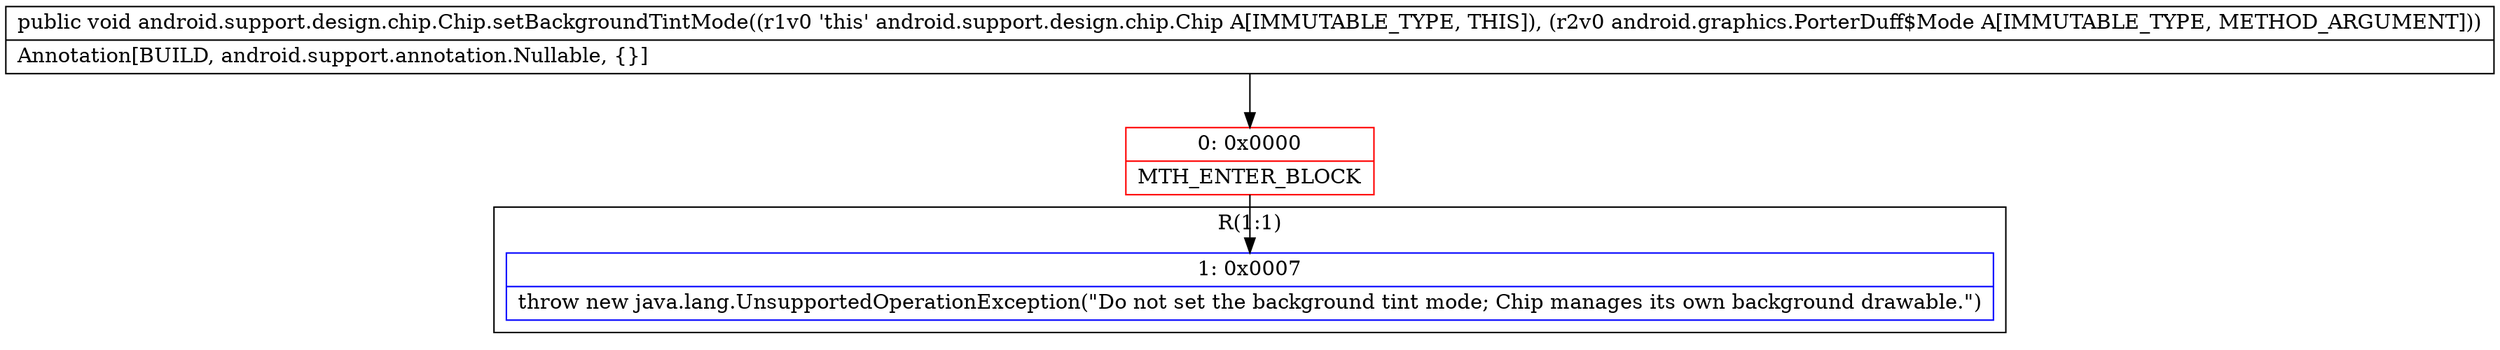 digraph "CFG forandroid.support.design.chip.Chip.setBackgroundTintMode(Landroid\/graphics\/PorterDuff$Mode;)V" {
subgraph cluster_Region_2085030596 {
label = "R(1:1)";
node [shape=record,color=blue];
Node_1 [shape=record,label="{1\:\ 0x0007|throw new java.lang.UnsupportedOperationException(\"Do not set the background tint mode; Chip manages its own background drawable.\")\l}"];
}
Node_0 [shape=record,color=red,label="{0\:\ 0x0000|MTH_ENTER_BLOCK\l}"];
MethodNode[shape=record,label="{public void android.support.design.chip.Chip.setBackgroundTintMode((r1v0 'this' android.support.design.chip.Chip A[IMMUTABLE_TYPE, THIS]), (r2v0 android.graphics.PorterDuff$Mode A[IMMUTABLE_TYPE, METHOD_ARGUMENT]))  | Annotation[BUILD, android.support.annotation.Nullable, \{\}]\l}"];
MethodNode -> Node_0;
Node_0 -> Node_1;
}


